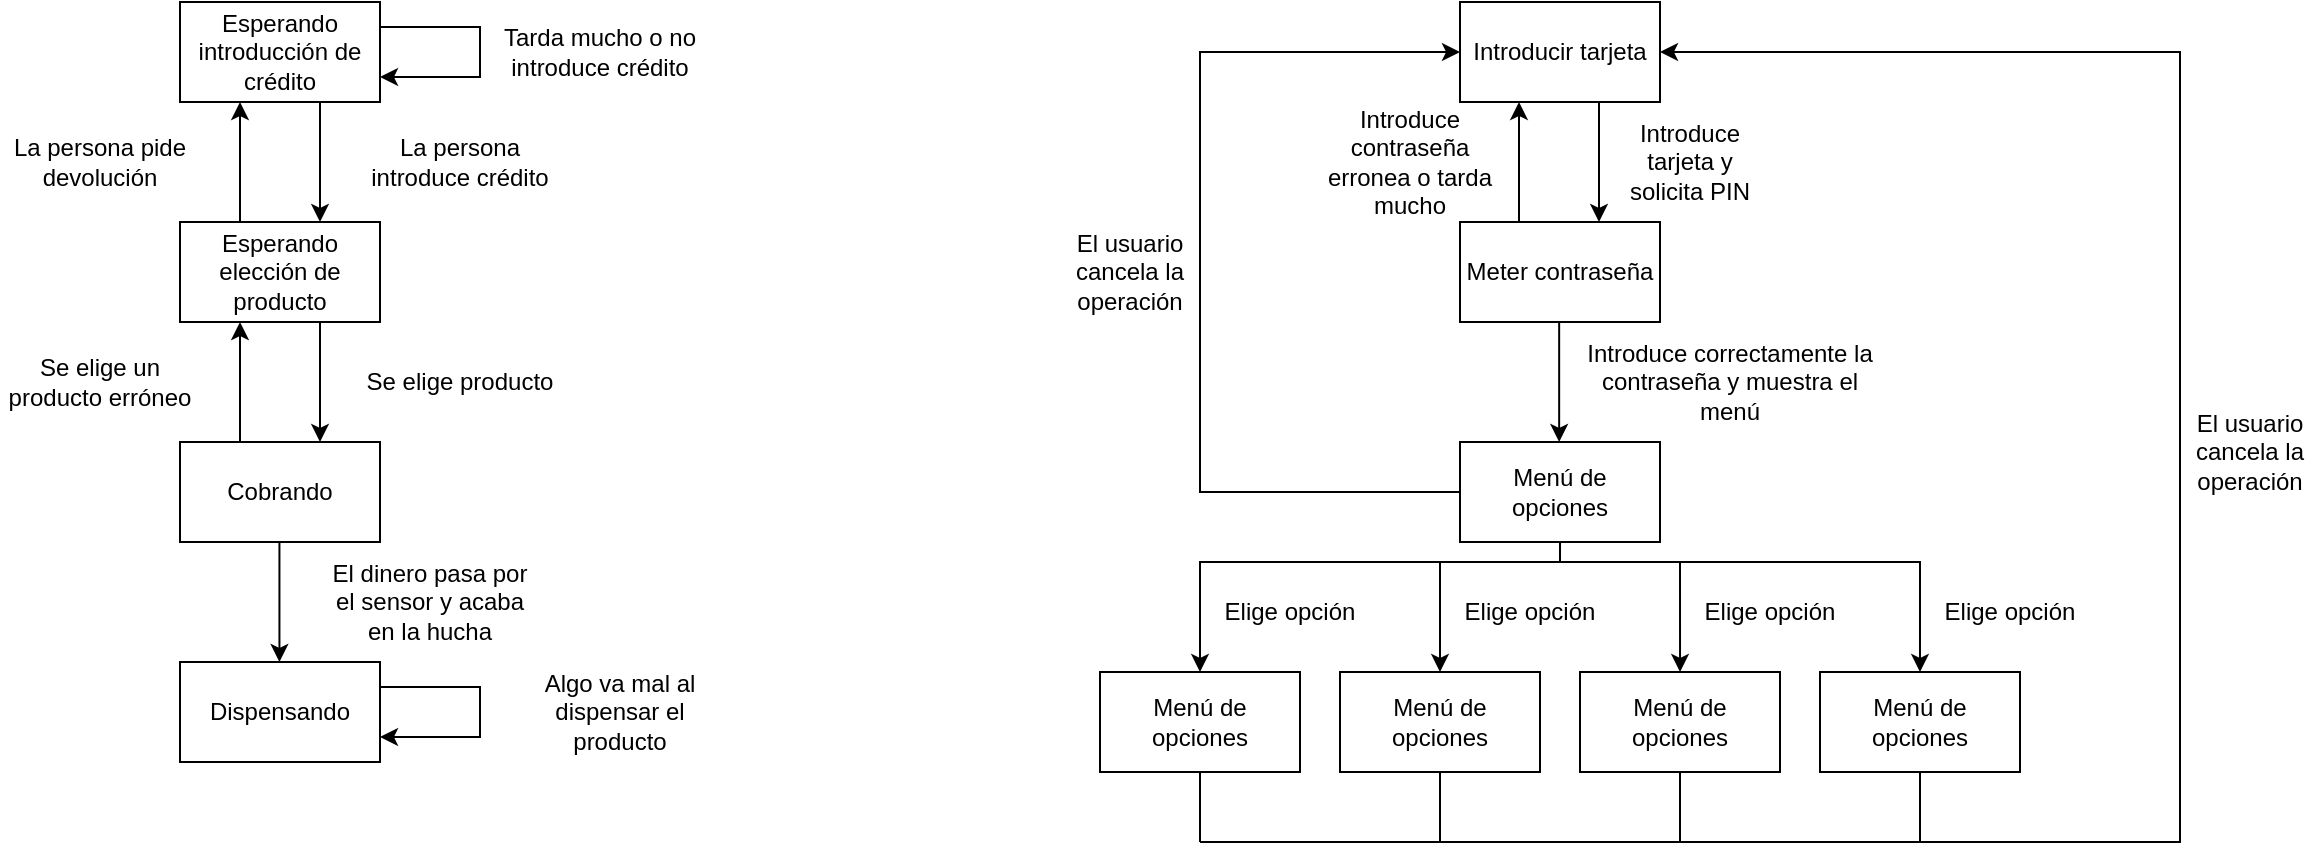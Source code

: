 <mxfile version="22.1.1" type="github">
  <diagram name="Página-1" id="x8PaTrYAWbShvZnrZMcl">
    <mxGraphModel dx="989" dy="562" grid="1" gridSize="10" guides="1" tooltips="1" connect="1" arrows="1" fold="1" page="1" pageScale="1" pageWidth="1654" pageHeight="2336" math="0" shadow="0">
      <root>
        <mxCell id="0" />
        <mxCell id="1" parent="0" />
        <mxCell id="90Zt8sNeOAvOyjuPxWFG-2" value="Cobrando" style="rounded=0;whiteSpace=wrap;html=1;" parent="1" vertex="1">
          <mxGeometry x="530" y="730" width="100" height="50" as="geometry" />
        </mxCell>
        <mxCell id="90Zt8sNeOAvOyjuPxWFG-3" value="Esperando introducción de crédito" style="rounded=0;whiteSpace=wrap;html=1;" parent="1" vertex="1">
          <mxGeometry x="530" y="510" width="100" height="50" as="geometry" />
        </mxCell>
        <mxCell id="90Zt8sNeOAvOyjuPxWFG-4" value="Esperando elección de producto" style="rounded=0;whiteSpace=wrap;html=1;" parent="1" vertex="1">
          <mxGeometry x="530" y="620" width="100" height="50" as="geometry" />
        </mxCell>
        <mxCell id="90Zt8sNeOAvOyjuPxWFG-5" value="Dispensando" style="rounded=0;whiteSpace=wrap;html=1;" parent="1" vertex="1">
          <mxGeometry x="530" y="840" width="100" height="50" as="geometry" />
        </mxCell>
        <mxCell id="90Zt8sNeOAvOyjuPxWFG-7" value="" style="endArrow=classic;html=1;rounded=0;exitX=0.75;exitY=1;exitDx=0;exitDy=0;entryX=0.75;entryY=0;entryDx=0;entryDy=0;" parent="1" edge="1">
          <mxGeometry width="50" height="50" relative="1" as="geometry">
            <mxPoint x="600" y="560" as="sourcePoint" />
            <mxPoint x="600" y="620" as="targetPoint" />
          </mxGeometry>
        </mxCell>
        <mxCell id="90Zt8sNeOAvOyjuPxWFG-8" value="" style="endArrow=classic;html=1;rounded=0;exitX=0.75;exitY=1;exitDx=0;exitDy=0;entryX=0.75;entryY=0;entryDx=0;entryDy=0;" parent="1" edge="1">
          <mxGeometry width="50" height="50" relative="1" as="geometry">
            <mxPoint x="600" y="670" as="sourcePoint" />
            <mxPoint x="600" y="730" as="targetPoint" />
          </mxGeometry>
        </mxCell>
        <mxCell id="90Zt8sNeOAvOyjuPxWFG-9" value="" style="endArrow=classic;html=1;rounded=0;exitX=0.75;exitY=1;exitDx=0;exitDy=0;entryX=0.75;entryY=0;entryDx=0;entryDy=0;" parent="1" edge="1">
          <mxGeometry width="50" height="50" relative="1" as="geometry">
            <mxPoint x="579.72" y="780" as="sourcePoint" />
            <mxPoint x="579.72" y="840" as="targetPoint" />
          </mxGeometry>
        </mxCell>
        <mxCell id="90Zt8sNeOAvOyjuPxWFG-11" value="" style="endArrow=classic;html=1;rounded=0;exitX=0.25;exitY=0;exitDx=0;exitDy=0;entryX=0.25;entryY=1;entryDx=0;entryDy=0;" parent="1" edge="1">
          <mxGeometry width="50" height="50" relative="1" as="geometry">
            <mxPoint x="560" y="620" as="sourcePoint" />
            <mxPoint x="560" y="560" as="targetPoint" />
          </mxGeometry>
        </mxCell>
        <mxCell id="90Zt8sNeOAvOyjuPxWFG-12" value="" style="endArrow=classic;html=1;rounded=0;exitX=0.25;exitY=0;exitDx=0;exitDy=0;entryX=0.25;entryY=1;entryDx=0;entryDy=0;" parent="1" edge="1">
          <mxGeometry width="50" height="50" relative="1" as="geometry">
            <mxPoint x="560" y="730" as="sourcePoint" />
            <mxPoint x="560" y="670" as="targetPoint" />
          </mxGeometry>
        </mxCell>
        <mxCell id="90Zt8sNeOAvOyjuPxWFG-14" value="Tarda mucho o no introduce crédito" style="text;html=1;strokeColor=none;fillColor=none;align=center;verticalAlign=middle;whiteSpace=wrap;rounded=0;" parent="1" vertex="1">
          <mxGeometry x="690" y="515" width="100" height="40" as="geometry" />
        </mxCell>
        <mxCell id="90Zt8sNeOAvOyjuPxWFG-16" value="La persona introduce crédito" style="text;html=1;strokeColor=none;fillColor=none;align=center;verticalAlign=middle;whiteSpace=wrap;rounded=0;" parent="1" vertex="1">
          <mxGeometry x="620" y="570" width="100" height="40" as="geometry" />
        </mxCell>
        <mxCell id="90Zt8sNeOAvOyjuPxWFG-17" value="La persona pide devolución" style="text;html=1;strokeColor=none;fillColor=none;align=center;verticalAlign=middle;whiteSpace=wrap;rounded=0;" parent="1" vertex="1">
          <mxGeometry x="440" y="570" width="100" height="40" as="geometry" />
        </mxCell>
        <mxCell id="90Zt8sNeOAvOyjuPxWFG-18" value="Se elige producto" style="text;html=1;strokeColor=none;fillColor=none;align=center;verticalAlign=middle;whiteSpace=wrap;rounded=0;" parent="1" vertex="1">
          <mxGeometry x="620" y="680" width="100" height="40" as="geometry" />
        </mxCell>
        <mxCell id="90Zt8sNeOAvOyjuPxWFG-19" value="Se elige un producto erróneo" style="text;html=1;strokeColor=none;fillColor=none;align=center;verticalAlign=middle;whiteSpace=wrap;rounded=0;" parent="1" vertex="1">
          <mxGeometry x="440" y="680" width="100" height="40" as="geometry" />
        </mxCell>
        <mxCell id="90Zt8sNeOAvOyjuPxWFG-20" value="El dinero pasa por el sensor y acaba en la hucha" style="text;html=1;strokeColor=none;fillColor=none;align=center;verticalAlign=middle;whiteSpace=wrap;rounded=0;" parent="1" vertex="1">
          <mxGeometry x="600" y="790" width="110" height="40" as="geometry" />
        </mxCell>
        <mxCell id="90Zt8sNeOAvOyjuPxWFG-21" style="edgeStyle=orthogonalEdgeStyle;rounded=0;orthogonalLoop=1;jettySize=auto;html=1;entryX=1;entryY=0.75;entryDx=0;entryDy=0;exitX=1;exitY=0.25;exitDx=0;exitDy=0;" parent="1" source="90Zt8sNeOAvOyjuPxWFG-3" target="90Zt8sNeOAvOyjuPxWFG-3" edge="1">
          <mxGeometry relative="1" as="geometry">
            <Array as="points">
              <mxPoint x="680" y="523" />
              <mxPoint x="680" y="548" />
            </Array>
          </mxGeometry>
        </mxCell>
        <mxCell id="90Zt8sNeOAvOyjuPxWFG-22" style="edgeStyle=orthogonalEdgeStyle;rounded=0;orthogonalLoop=1;jettySize=auto;html=1;entryX=1;entryY=0.75;entryDx=0;entryDy=0;exitX=1;exitY=0.25;exitDx=0;exitDy=0;" parent="1" edge="1">
          <mxGeometry relative="1" as="geometry">
            <mxPoint x="630" y="852.5" as="sourcePoint" />
            <mxPoint x="630" y="877.5" as="targetPoint" />
            <Array as="points">
              <mxPoint x="680" y="852.5" />
              <mxPoint x="680" y="877.5" />
            </Array>
          </mxGeometry>
        </mxCell>
        <mxCell id="90Zt8sNeOAvOyjuPxWFG-23" value="Algo va mal al dispensar el producto" style="text;html=1;strokeColor=none;fillColor=none;align=center;verticalAlign=middle;whiteSpace=wrap;rounded=0;" parent="1" vertex="1">
          <mxGeometry x="700" y="845" width="100" height="40" as="geometry" />
        </mxCell>
        <mxCell id="FpId0v8hRfdouIEI8LHs-30" style="edgeStyle=orthogonalEdgeStyle;rounded=0;orthogonalLoop=1;jettySize=auto;html=1;exitX=1;exitY=0.5;exitDx=0;exitDy=0;endArrow=none;endFill=0;startArrow=classic;startFill=1;" edge="1" parent="1" source="FpId0v8hRfdouIEI8LHs-1">
          <mxGeometry relative="1" as="geometry">
            <mxPoint x="1040" y="930" as="targetPoint" />
            <Array as="points">
              <mxPoint x="1530" y="535" />
              <mxPoint x="1530" y="930" />
            </Array>
          </mxGeometry>
        </mxCell>
        <mxCell id="FpId0v8hRfdouIEI8LHs-1" value="Introducir tarjeta" style="rounded=0;whiteSpace=wrap;html=1;" vertex="1" parent="1">
          <mxGeometry x="1170" y="510" width="100" height="50" as="geometry" />
        </mxCell>
        <mxCell id="FpId0v8hRfdouIEI8LHs-2" value="Meter contraseña" style="rounded=0;whiteSpace=wrap;html=1;" vertex="1" parent="1">
          <mxGeometry x="1170" y="620" width="100" height="50" as="geometry" />
        </mxCell>
        <mxCell id="FpId0v8hRfdouIEI8LHs-18" style="edgeStyle=orthogonalEdgeStyle;rounded=0;orthogonalLoop=1;jettySize=auto;html=1;entryX=0;entryY=0.5;entryDx=0;entryDy=0;" edge="1" parent="1" source="FpId0v8hRfdouIEI8LHs-3" target="FpId0v8hRfdouIEI8LHs-1">
          <mxGeometry relative="1" as="geometry">
            <Array as="points">
              <mxPoint x="1040" y="755" />
              <mxPoint x="1040" y="535" />
            </Array>
          </mxGeometry>
        </mxCell>
        <mxCell id="FpId0v8hRfdouIEI8LHs-20" style="edgeStyle=orthogonalEdgeStyle;rounded=0;orthogonalLoop=1;jettySize=auto;html=1;entryX=0.5;entryY=0;entryDx=0;entryDy=0;" edge="1" parent="1" source="FpId0v8hRfdouIEI8LHs-3" target="FpId0v8hRfdouIEI8LHs-4">
          <mxGeometry relative="1" as="geometry">
            <Array as="points">
              <mxPoint x="1220" y="790" />
              <mxPoint x="1040" y="790" />
            </Array>
          </mxGeometry>
        </mxCell>
        <mxCell id="FpId0v8hRfdouIEI8LHs-3" value="Menú de opciones" style="rounded=0;whiteSpace=wrap;html=1;" vertex="1" parent="1">
          <mxGeometry x="1170" y="730" width="100" height="50" as="geometry" />
        </mxCell>
        <mxCell id="FpId0v8hRfdouIEI8LHs-34" style="edgeStyle=orthogonalEdgeStyle;rounded=0;orthogonalLoop=1;jettySize=auto;html=1;endArrow=none;endFill=0;" edge="1" parent="1" source="FpId0v8hRfdouIEI8LHs-4">
          <mxGeometry relative="1" as="geometry">
            <mxPoint x="1040" y="930" as="targetPoint" />
          </mxGeometry>
        </mxCell>
        <mxCell id="FpId0v8hRfdouIEI8LHs-4" value="Menú de opciones" style="rounded=0;whiteSpace=wrap;html=1;" vertex="1" parent="1">
          <mxGeometry x="990" y="845" width="100" height="50" as="geometry" />
        </mxCell>
        <mxCell id="FpId0v8hRfdouIEI8LHs-35" style="edgeStyle=orthogonalEdgeStyle;rounded=0;orthogonalLoop=1;jettySize=auto;html=1;endArrow=none;endFill=0;" edge="1" parent="1" source="FpId0v8hRfdouIEI8LHs-5">
          <mxGeometry relative="1" as="geometry">
            <mxPoint x="1160" y="930" as="targetPoint" />
          </mxGeometry>
        </mxCell>
        <mxCell id="FpId0v8hRfdouIEI8LHs-5" value="Menú de opciones" style="rounded=0;whiteSpace=wrap;html=1;" vertex="1" parent="1">
          <mxGeometry x="1110" y="845" width="100" height="50" as="geometry" />
        </mxCell>
        <mxCell id="FpId0v8hRfdouIEI8LHs-31" style="edgeStyle=orthogonalEdgeStyle;rounded=0;orthogonalLoop=1;jettySize=auto;html=1;endArrow=none;endFill=0;" edge="1" parent="1" source="FpId0v8hRfdouIEI8LHs-6">
          <mxGeometry relative="1" as="geometry">
            <mxPoint x="1280" y="930" as="targetPoint" />
          </mxGeometry>
        </mxCell>
        <mxCell id="FpId0v8hRfdouIEI8LHs-6" value="Menú de opciones" style="rounded=0;whiteSpace=wrap;html=1;" vertex="1" parent="1">
          <mxGeometry x="1230" y="845" width="100" height="50" as="geometry" />
        </mxCell>
        <mxCell id="FpId0v8hRfdouIEI8LHs-32" style="edgeStyle=orthogonalEdgeStyle;rounded=0;orthogonalLoop=1;jettySize=auto;html=1;endArrow=none;endFill=0;" edge="1" parent="1" source="FpId0v8hRfdouIEI8LHs-7">
          <mxGeometry relative="1" as="geometry">
            <mxPoint x="1400" y="930" as="targetPoint" />
          </mxGeometry>
        </mxCell>
        <mxCell id="FpId0v8hRfdouIEI8LHs-7" value="Menú de opciones" style="rounded=0;whiteSpace=wrap;html=1;" vertex="1" parent="1">
          <mxGeometry x="1350" y="845" width="100" height="50" as="geometry" />
        </mxCell>
        <mxCell id="FpId0v8hRfdouIEI8LHs-8" value="" style="endArrow=classic;html=1;rounded=0;exitX=0.75;exitY=1;exitDx=0;exitDy=0;entryX=0.75;entryY=0;entryDx=0;entryDy=0;" edge="1" parent="1">
          <mxGeometry width="50" height="50" relative="1" as="geometry">
            <mxPoint x="1239.5" y="560" as="sourcePoint" />
            <mxPoint x="1239.5" y="620" as="targetPoint" />
          </mxGeometry>
        </mxCell>
        <mxCell id="FpId0v8hRfdouIEI8LHs-9" value="" style="endArrow=classic;html=1;rounded=0;exitX=0.75;exitY=1;exitDx=0;exitDy=0;entryX=0.75;entryY=0;entryDx=0;entryDy=0;" edge="1" parent="1">
          <mxGeometry width="50" height="50" relative="1" as="geometry">
            <mxPoint x="1219.58" y="670" as="sourcePoint" />
            <mxPoint x="1219.58" y="730" as="targetPoint" />
          </mxGeometry>
        </mxCell>
        <mxCell id="FpId0v8hRfdouIEI8LHs-10" value="" style="endArrow=classic;html=1;rounded=0;exitX=0.25;exitY=0;exitDx=0;exitDy=0;entryX=0.25;entryY=1;entryDx=0;entryDy=0;" edge="1" parent="1">
          <mxGeometry width="50" height="50" relative="1" as="geometry">
            <mxPoint x="1199.5" y="620" as="sourcePoint" />
            <mxPoint x="1199.5" y="560" as="targetPoint" />
          </mxGeometry>
        </mxCell>
        <mxCell id="FpId0v8hRfdouIEI8LHs-15" value="Introduce contraseña erronea o tarda mucho" style="text;html=1;strokeColor=none;fillColor=none;align=center;verticalAlign=middle;whiteSpace=wrap;rounded=0;" vertex="1" parent="1">
          <mxGeometry x="1100" y="575" width="90" height="30" as="geometry" />
        </mxCell>
        <mxCell id="FpId0v8hRfdouIEI8LHs-16" value="Introduce tarjeta y solicita PIN" style="text;html=1;strokeColor=none;fillColor=none;align=center;verticalAlign=middle;whiteSpace=wrap;rounded=0;" vertex="1" parent="1">
          <mxGeometry x="1250" y="575" width="70" height="30" as="geometry" />
        </mxCell>
        <mxCell id="FpId0v8hRfdouIEI8LHs-17" value="Introduce correctamente la contraseña y muestra el menú" style="text;html=1;strokeColor=none;fillColor=none;align=center;verticalAlign=middle;whiteSpace=wrap;rounded=0;" vertex="1" parent="1">
          <mxGeometry x="1230" y="685" width="150" height="30" as="geometry" />
        </mxCell>
        <mxCell id="FpId0v8hRfdouIEI8LHs-19" value="El usuario cancela la operación" style="text;html=1;strokeColor=none;fillColor=none;align=center;verticalAlign=middle;whiteSpace=wrap;rounded=0;" vertex="1" parent="1">
          <mxGeometry x="970" y="630" width="70" height="30" as="geometry" />
        </mxCell>
        <mxCell id="FpId0v8hRfdouIEI8LHs-21" style="edgeStyle=orthogonalEdgeStyle;rounded=0;orthogonalLoop=1;jettySize=auto;html=1;entryX=0.5;entryY=0;entryDx=0;entryDy=0;exitX=0.5;exitY=1;exitDx=0;exitDy=0;" edge="1" parent="1" source="FpId0v8hRfdouIEI8LHs-3" target="FpId0v8hRfdouIEI8LHs-5">
          <mxGeometry relative="1" as="geometry">
            <mxPoint x="1230" y="790" as="sourcePoint" />
            <mxPoint x="1050" y="855" as="targetPoint" />
            <Array as="points">
              <mxPoint x="1220" y="790" />
              <mxPoint x="1160" y="790" />
            </Array>
          </mxGeometry>
        </mxCell>
        <mxCell id="FpId0v8hRfdouIEI8LHs-22" style="edgeStyle=orthogonalEdgeStyle;rounded=0;orthogonalLoop=1;jettySize=auto;html=1;entryX=0.5;entryY=0;entryDx=0;entryDy=0;shadow=0;" edge="1" parent="1">
          <mxGeometry relative="1" as="geometry">
            <mxPoint x="1219.996" y="780" as="sourcePoint" />
            <mxPoint x="1399.996" y="845" as="targetPoint" />
            <Array as="points">
              <mxPoint x="1219.996" y="790" />
              <mxPoint x="1399.996" y="790" />
            </Array>
          </mxGeometry>
        </mxCell>
        <mxCell id="FpId0v8hRfdouIEI8LHs-23" style="edgeStyle=orthogonalEdgeStyle;rounded=0;orthogonalLoop=1;jettySize=auto;html=1;entryX=0.5;entryY=0;entryDx=0;entryDy=0;exitX=0.5;exitY=1;exitDx=0;exitDy=0;shadow=0;" edge="1" parent="1">
          <mxGeometry relative="1" as="geometry">
            <mxPoint x="1220.026" y="780" as="sourcePoint" />
            <mxPoint x="1280.026" y="845" as="targetPoint" />
            <Array as="points">
              <mxPoint x="1220" y="790" />
              <mxPoint x="1280" y="790" />
            </Array>
          </mxGeometry>
        </mxCell>
        <mxCell id="FpId0v8hRfdouIEI8LHs-25" value="Elige opción" style="text;html=1;strokeColor=none;fillColor=none;align=center;verticalAlign=middle;whiteSpace=wrap;rounded=0;" vertex="1" parent="1">
          <mxGeometry x="1010" y="800" width="150" height="30" as="geometry" />
        </mxCell>
        <mxCell id="FpId0v8hRfdouIEI8LHs-26" value="Elige opción" style="text;html=1;strokeColor=none;fillColor=none;align=center;verticalAlign=middle;whiteSpace=wrap;rounded=0;" vertex="1" parent="1">
          <mxGeometry x="1130" y="800" width="150" height="30" as="geometry" />
        </mxCell>
        <mxCell id="FpId0v8hRfdouIEI8LHs-27" value="Elige opción" style="text;html=1;strokeColor=none;fillColor=none;align=center;verticalAlign=middle;whiteSpace=wrap;rounded=0;" vertex="1" parent="1">
          <mxGeometry x="1250" y="800" width="150" height="30" as="geometry" />
        </mxCell>
        <mxCell id="FpId0v8hRfdouIEI8LHs-28" value="Elige opción" style="text;html=1;strokeColor=none;fillColor=none;align=center;verticalAlign=middle;whiteSpace=wrap;rounded=0;" vertex="1" parent="1">
          <mxGeometry x="1370" y="800" width="150" height="30" as="geometry" />
        </mxCell>
        <mxCell id="FpId0v8hRfdouIEI8LHs-36" value="El usuario cancela la operación" style="text;html=1;strokeColor=none;fillColor=none;align=center;verticalAlign=middle;whiteSpace=wrap;rounded=0;" vertex="1" parent="1">
          <mxGeometry x="1530" y="720" width="70" height="30" as="geometry" />
        </mxCell>
      </root>
    </mxGraphModel>
  </diagram>
</mxfile>
